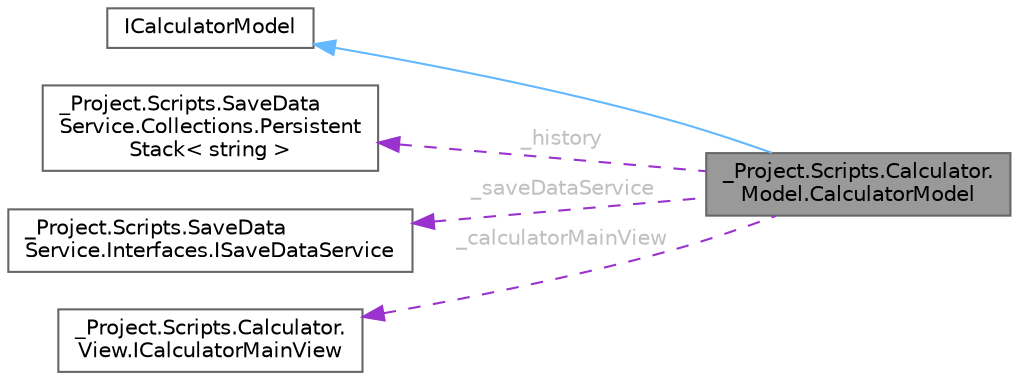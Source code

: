 digraph "_Project.Scripts.Calculator.Model.CalculatorModel"
{
 // LATEX_PDF_SIZE
  bgcolor="transparent";
  edge [fontname=Helvetica,fontsize=10,labelfontname=Helvetica,labelfontsize=10];
  node [fontname=Helvetica,fontsize=10,shape=box,height=0.2,width=0.4];
  rankdir="LR";
  Node1 [id="Node000001",label="_Project.Scripts.Calculator.\lModel.CalculatorModel",height=0.2,width=0.4,color="gray40", fillcolor="grey60", style="filled", fontcolor="black",tooltip="Класс, описывающий модель данных и состояния калькулятора"];
  Node2 -> Node1 [id="edge1_Node000001_Node000002",dir="back",color="steelblue1",style="solid",tooltip=" "];
  Node2 [id="Node000002",label="ICalculatorModel",height=0.2,width=0.4,color="gray40", fillcolor="white", style="filled",URL="$interface___project_1_1_scripts_1_1_calculator_1_1_model_1_1_i_calculator_model.html",tooltip="Интерфейс, описывающий модель данных и состояния калькулятора"];
  Node3 -> Node1 [id="edge2_Node000001_Node000003",dir="back",color="darkorchid3",style="dashed",tooltip=" ",label=" _history",fontcolor="grey" ];
  Node3 [id="Node000003",label="_Project.Scripts.SaveData\lService.Collections.Persistent\lStack\< string \>",height=0.2,width=0.4,color="gray40", fillcolor="white", style="filled",URL="$class___project_1_1_scripts_1_1_save_data_service_1_1_collections_1_1_persistent_stack.html",tooltip=" "];
  Node4 -> Node1 [id="edge3_Node000001_Node000004",dir="back",color="darkorchid3",style="dashed",tooltip=" ",label=" _saveDataService",fontcolor="grey" ];
  Node4 [id="Node000004",label="_Project.Scripts.SaveData\lService.Interfaces.ISaveDataService",height=0.2,width=0.4,color="gray40", fillcolor="white", style="filled",URL="$interface___project_1_1_scripts_1_1_save_data_service_1_1_interfaces_1_1_i_save_data_service.html",tooltip="Интерфейс, отвечающий за работу с сохраненными данными"];
  Node5 -> Node1 [id="edge4_Node000001_Node000005",dir="back",color="darkorchid3",style="dashed",tooltip=" ",label=" _calculatorMainView",fontcolor="grey" ];
  Node5 [id="Node000005",label="_Project.Scripts.Calculator.\lView.ICalculatorMainView",height=0.2,width=0.4,color="gray40", fillcolor="white", style="filled",URL="$interface___project_1_1_scripts_1_1_calculator_1_1_view_1_1_i_calculator_main_view.html",tooltip="Интерфейс, описывающий вид калькулятора"];
}
